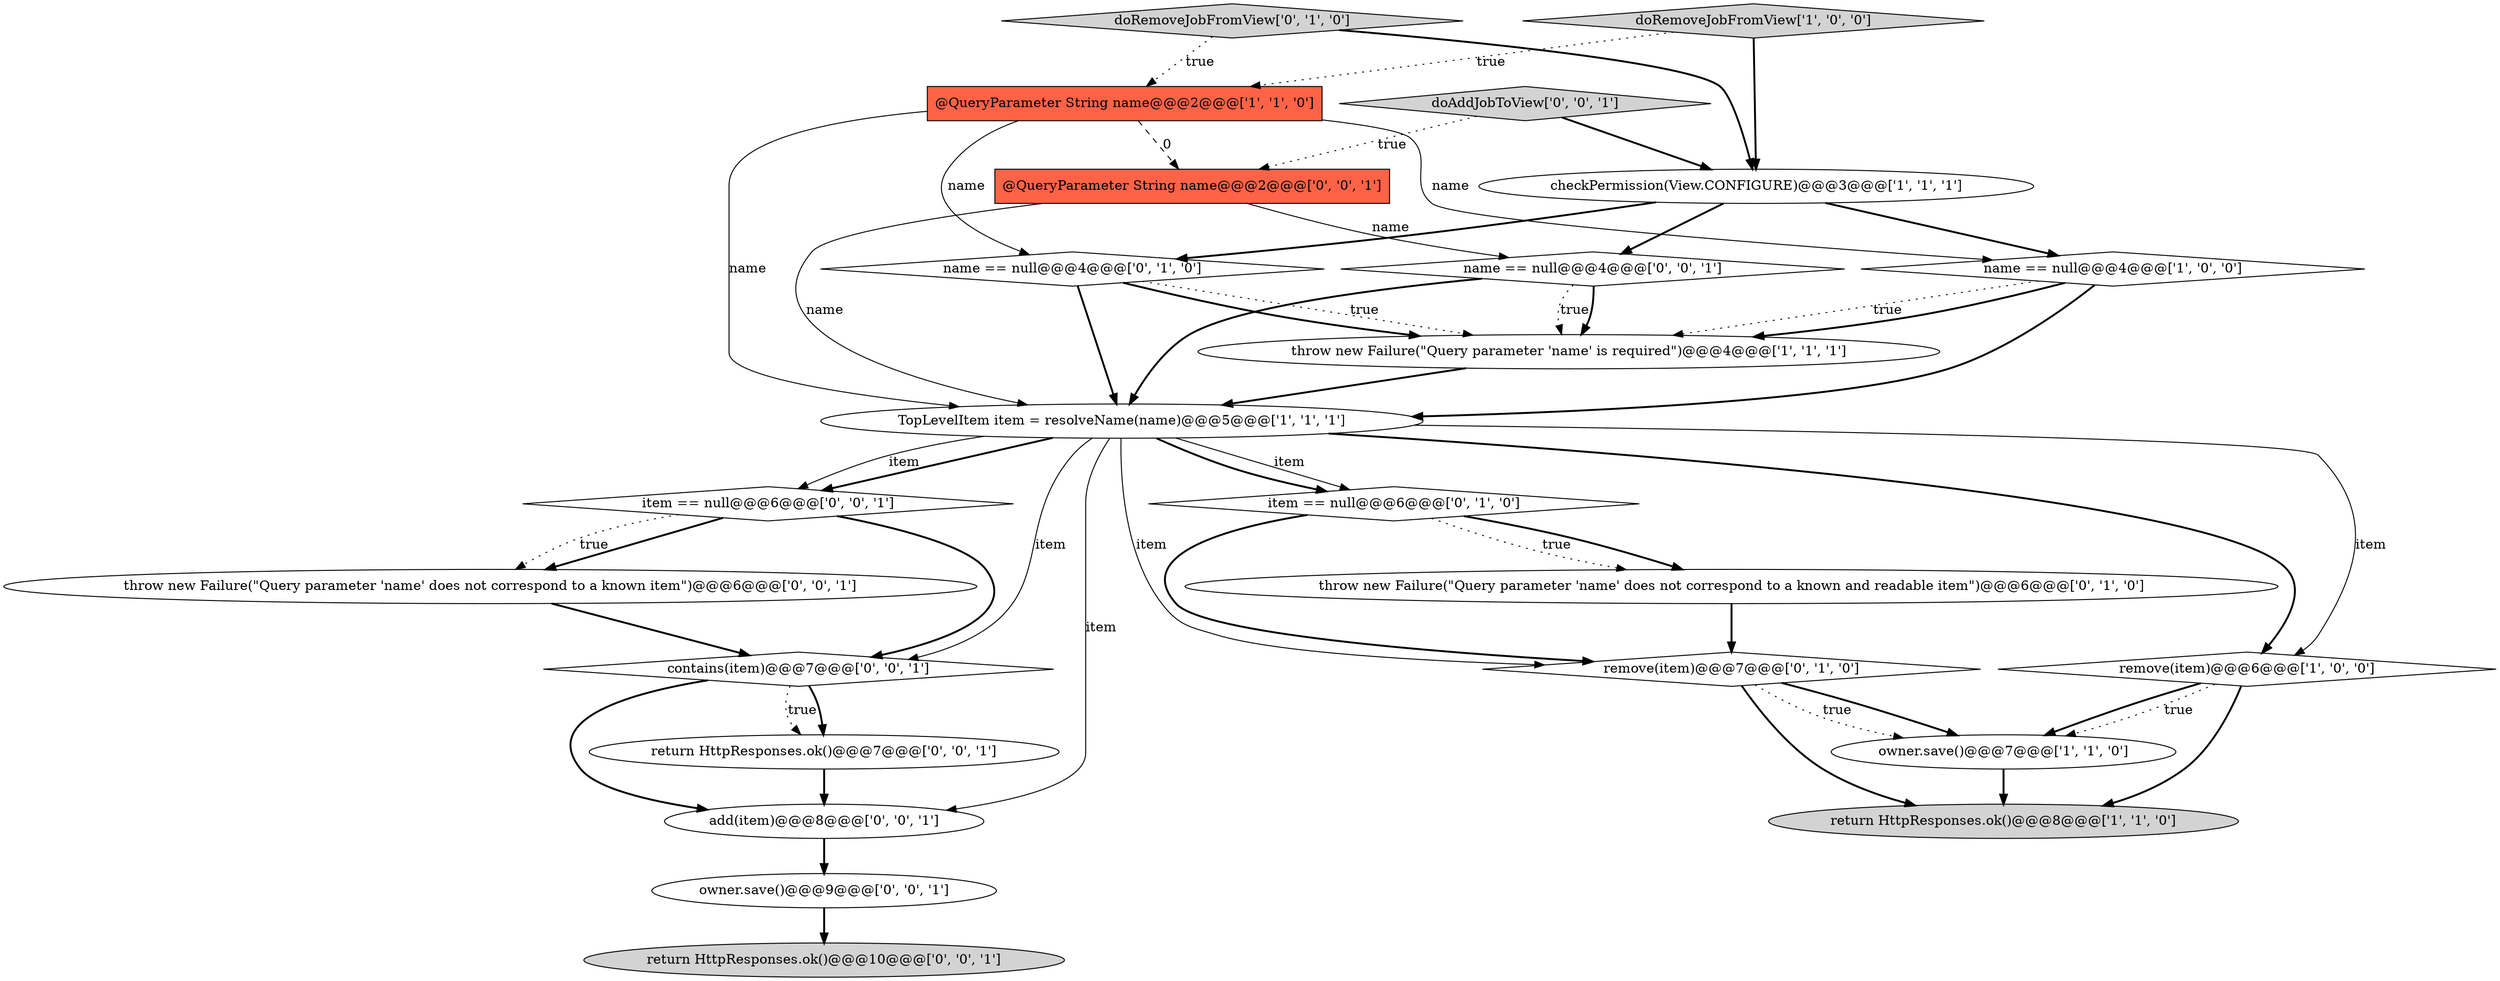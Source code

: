 digraph {
15 [style = filled, label = "add(item)@@@8@@@['0', '0', '1']", fillcolor = white, shape = ellipse image = "AAA0AAABBB3BBB"];
6 [style = filled, label = "owner.save()@@@7@@@['1', '1', '0']", fillcolor = white, shape = ellipse image = "AAA0AAABBB1BBB"];
2 [style = filled, label = "@QueryParameter String name@@@2@@@['1', '1', '0']", fillcolor = tomato, shape = box image = "AAA0AAABBB1BBB"];
1 [style = filled, label = "name == null@@@4@@@['1', '0', '0']", fillcolor = white, shape = diamond image = "AAA0AAABBB1BBB"];
10 [style = filled, label = "item == null@@@6@@@['0', '1', '0']", fillcolor = white, shape = diamond image = "AAA0AAABBB2BBB"];
7 [style = filled, label = "throw new Failure(\"Query parameter 'name' is required\")@@@4@@@['1', '1', '1']", fillcolor = white, shape = ellipse image = "AAA0AAABBB1BBB"];
4 [style = filled, label = "remove(item)@@@6@@@['1', '0', '0']", fillcolor = white, shape = diamond image = "AAA0AAABBB1BBB"];
19 [style = filled, label = "name == null@@@4@@@['0', '0', '1']", fillcolor = white, shape = diamond image = "AAA0AAABBB3BBB"];
23 [style = filled, label = "@QueryParameter String name@@@2@@@['0', '0', '1']", fillcolor = tomato, shape = box image = "AAA0AAABBB3BBB"];
11 [style = filled, label = "remove(item)@@@7@@@['0', '1', '0']", fillcolor = white, shape = diamond image = "AAA0AAABBB2BBB"];
3 [style = filled, label = "doRemoveJobFromView['1', '0', '0']", fillcolor = lightgray, shape = diamond image = "AAA0AAABBB1BBB"];
21 [style = filled, label = "doAddJobToView['0', '0', '1']", fillcolor = lightgray, shape = diamond image = "AAA0AAABBB3BBB"];
9 [style = filled, label = "name == null@@@4@@@['0', '1', '0']", fillcolor = white, shape = diamond image = "AAA0AAABBB2BBB"];
13 [style = filled, label = "throw new Failure(\"Query parameter 'name' does not correspond to a known and readable item\")@@@6@@@['0', '1', '0']", fillcolor = white, shape = ellipse image = "AAA1AAABBB2BBB"];
14 [style = filled, label = "contains(item)@@@7@@@['0', '0', '1']", fillcolor = white, shape = diamond image = "AAA0AAABBB3BBB"];
0 [style = filled, label = "checkPermission(View.CONFIGURE)@@@3@@@['1', '1', '1']", fillcolor = white, shape = ellipse image = "AAA0AAABBB1BBB"];
17 [style = filled, label = "throw new Failure(\"Query parameter 'name' does not correspond to a known item\")@@@6@@@['0', '0', '1']", fillcolor = white, shape = ellipse image = "AAA0AAABBB3BBB"];
12 [style = filled, label = "doRemoveJobFromView['0', '1', '0']", fillcolor = lightgray, shape = diamond image = "AAA0AAABBB2BBB"];
18 [style = filled, label = "owner.save()@@@9@@@['0', '0', '1']", fillcolor = white, shape = ellipse image = "AAA0AAABBB3BBB"];
8 [style = filled, label = "TopLevelItem item = resolveName(name)@@@5@@@['1', '1', '1']", fillcolor = white, shape = ellipse image = "AAA0AAABBB1BBB"];
20 [style = filled, label = "return HttpResponses.ok()@@@7@@@['0', '0', '1']", fillcolor = white, shape = ellipse image = "AAA0AAABBB3BBB"];
16 [style = filled, label = "item == null@@@6@@@['0', '0', '1']", fillcolor = white, shape = diamond image = "AAA0AAABBB3BBB"];
5 [style = filled, label = "return HttpResponses.ok()@@@8@@@['1', '1', '0']", fillcolor = lightgray, shape = ellipse image = "AAA0AAABBB1BBB"];
22 [style = filled, label = "return HttpResponses.ok()@@@10@@@['0', '0', '1']", fillcolor = lightgray, shape = ellipse image = "AAA0AAABBB3BBB"];
8->10 [style = solid, label="item"];
8->16 [style = bold, label=""];
12->0 [style = bold, label=""];
4->6 [style = bold, label=""];
23->8 [style = solid, label="name"];
8->4 [style = solid, label="item"];
10->13 [style = dotted, label="true"];
7->8 [style = bold, label=""];
2->9 [style = solid, label="name"];
23->19 [style = solid, label="name"];
8->4 [style = bold, label=""];
15->18 [style = bold, label=""];
18->22 [style = bold, label=""];
9->7 [style = dotted, label="true"];
4->5 [style = bold, label=""];
8->16 [style = solid, label="item"];
1->8 [style = bold, label=""];
0->9 [style = bold, label=""];
19->8 [style = bold, label=""];
20->15 [style = bold, label=""];
1->7 [style = dotted, label="true"];
0->19 [style = bold, label=""];
21->23 [style = dotted, label="true"];
17->14 [style = bold, label=""];
10->11 [style = bold, label=""];
11->6 [style = bold, label=""];
12->2 [style = dotted, label="true"];
19->7 [style = dotted, label="true"];
0->1 [style = bold, label=""];
8->11 [style = solid, label="item"];
13->11 [style = bold, label=""];
10->13 [style = bold, label=""];
3->0 [style = bold, label=""];
16->14 [style = bold, label=""];
3->2 [style = dotted, label="true"];
11->6 [style = dotted, label="true"];
6->5 [style = bold, label=""];
2->23 [style = dashed, label="0"];
8->15 [style = solid, label="item"];
14->20 [style = dotted, label="true"];
2->8 [style = solid, label="name"];
16->17 [style = bold, label=""];
1->7 [style = bold, label=""];
9->8 [style = bold, label=""];
19->7 [style = bold, label=""];
21->0 [style = bold, label=""];
4->6 [style = dotted, label="true"];
16->17 [style = dotted, label="true"];
2->1 [style = solid, label="name"];
14->15 [style = bold, label=""];
8->10 [style = bold, label=""];
8->14 [style = solid, label="item"];
14->20 [style = bold, label=""];
11->5 [style = bold, label=""];
9->7 [style = bold, label=""];
}
